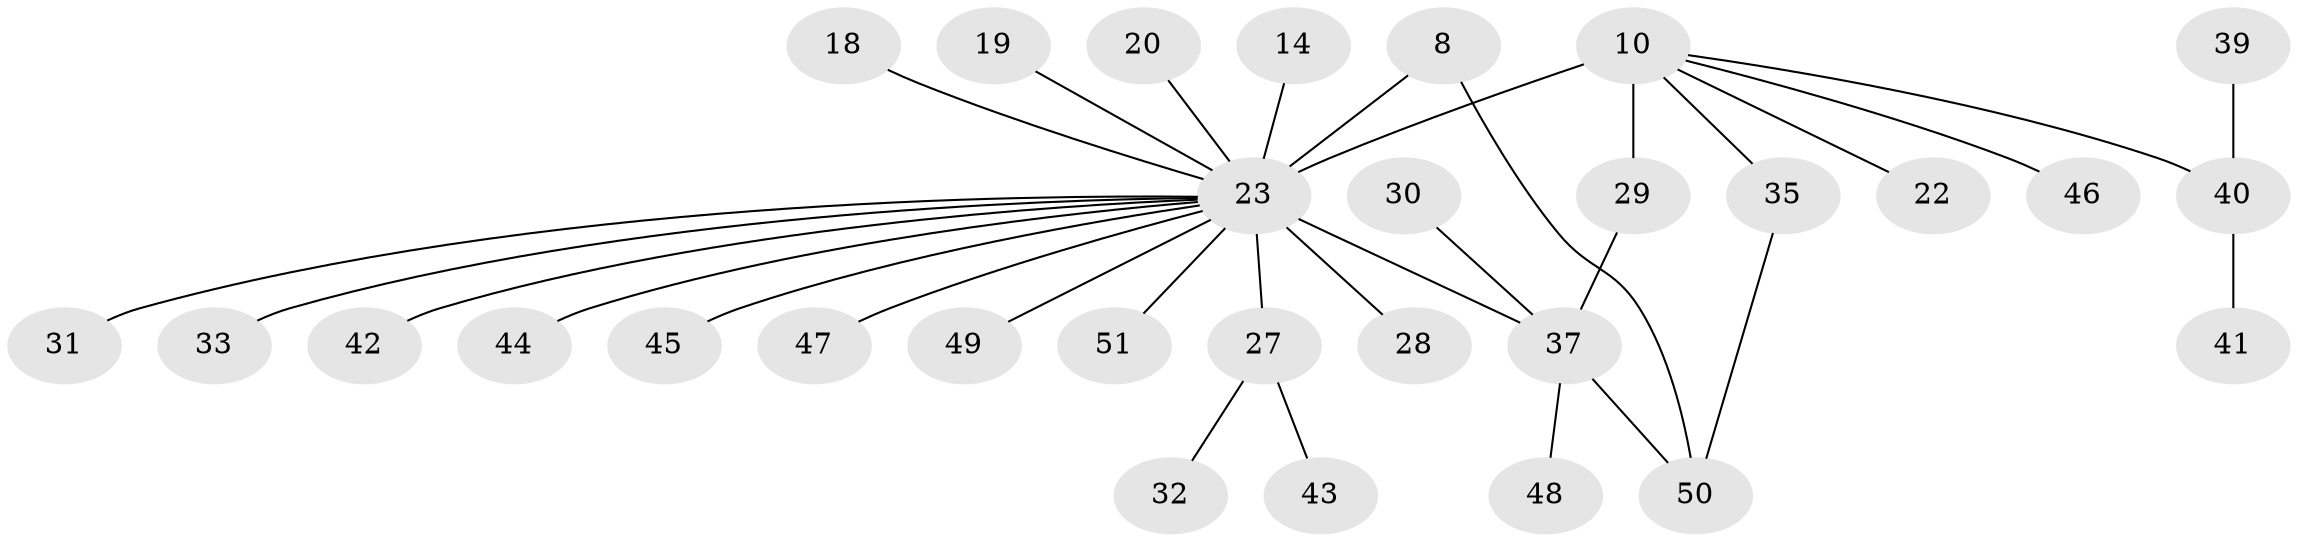 // original degree distribution, {6: 0.058823529411764705, 3: 0.17647058823529413, 8: 0.0196078431372549, 4: 0.0392156862745098, 9: 0.0196078431372549, 5: 0.0196078431372549, 7: 0.0196078431372549, 2: 0.17647058823529413, 1: 0.47058823529411764}
// Generated by graph-tools (version 1.1) at 2025/57/03/04/25 21:57:50]
// undirected, 30 vertices, 32 edges
graph export_dot {
graph [start="1"]
  node [color=gray90,style=filled];
  8 [super="+2"];
  10 [super="+3"];
  14;
  18;
  19;
  20;
  22;
  23 [super="+1+5+7"];
  27 [super="+13"];
  28 [super="+21"];
  29 [super="+24"];
  30;
  31;
  32;
  33;
  35;
  37 [super="+16+25"];
  39;
  40 [super="+34"];
  41;
  42;
  43;
  44;
  45;
  46;
  47;
  48;
  49 [super="+12"];
  50 [super="+38+36"];
  51 [super="+26"];
  8 -- 23 [weight=3];
  8 -- 50;
  10 -- 35 [weight=2];
  10 -- 22;
  10 -- 46;
  10 -- 23 [weight=5];
  10 -- 29;
  10 -- 40;
  14 -- 23;
  18 -- 23;
  19 -- 23;
  20 -- 23;
  23 -- 42;
  23 -- 33;
  23 -- 44;
  23 -- 45;
  23 -- 47;
  23 -- 27 [weight=2];
  23 -- 31;
  23 -- 37 [weight=2];
  23 -- 49;
  23 -- 28;
  23 -- 51;
  27 -- 32;
  27 -- 43;
  29 -- 37;
  30 -- 37;
  35 -- 50;
  37 -- 48;
  37 -- 50;
  39 -- 40;
  40 -- 41;
}
